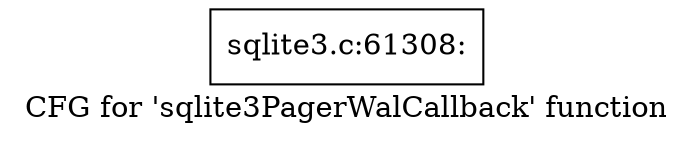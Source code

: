 digraph "CFG for 'sqlite3PagerWalCallback' function" {
	label="CFG for 'sqlite3PagerWalCallback' function";

	Node0x55c0f853ddf0 [shape=record,label="{sqlite3.c:61308:}"];
}
